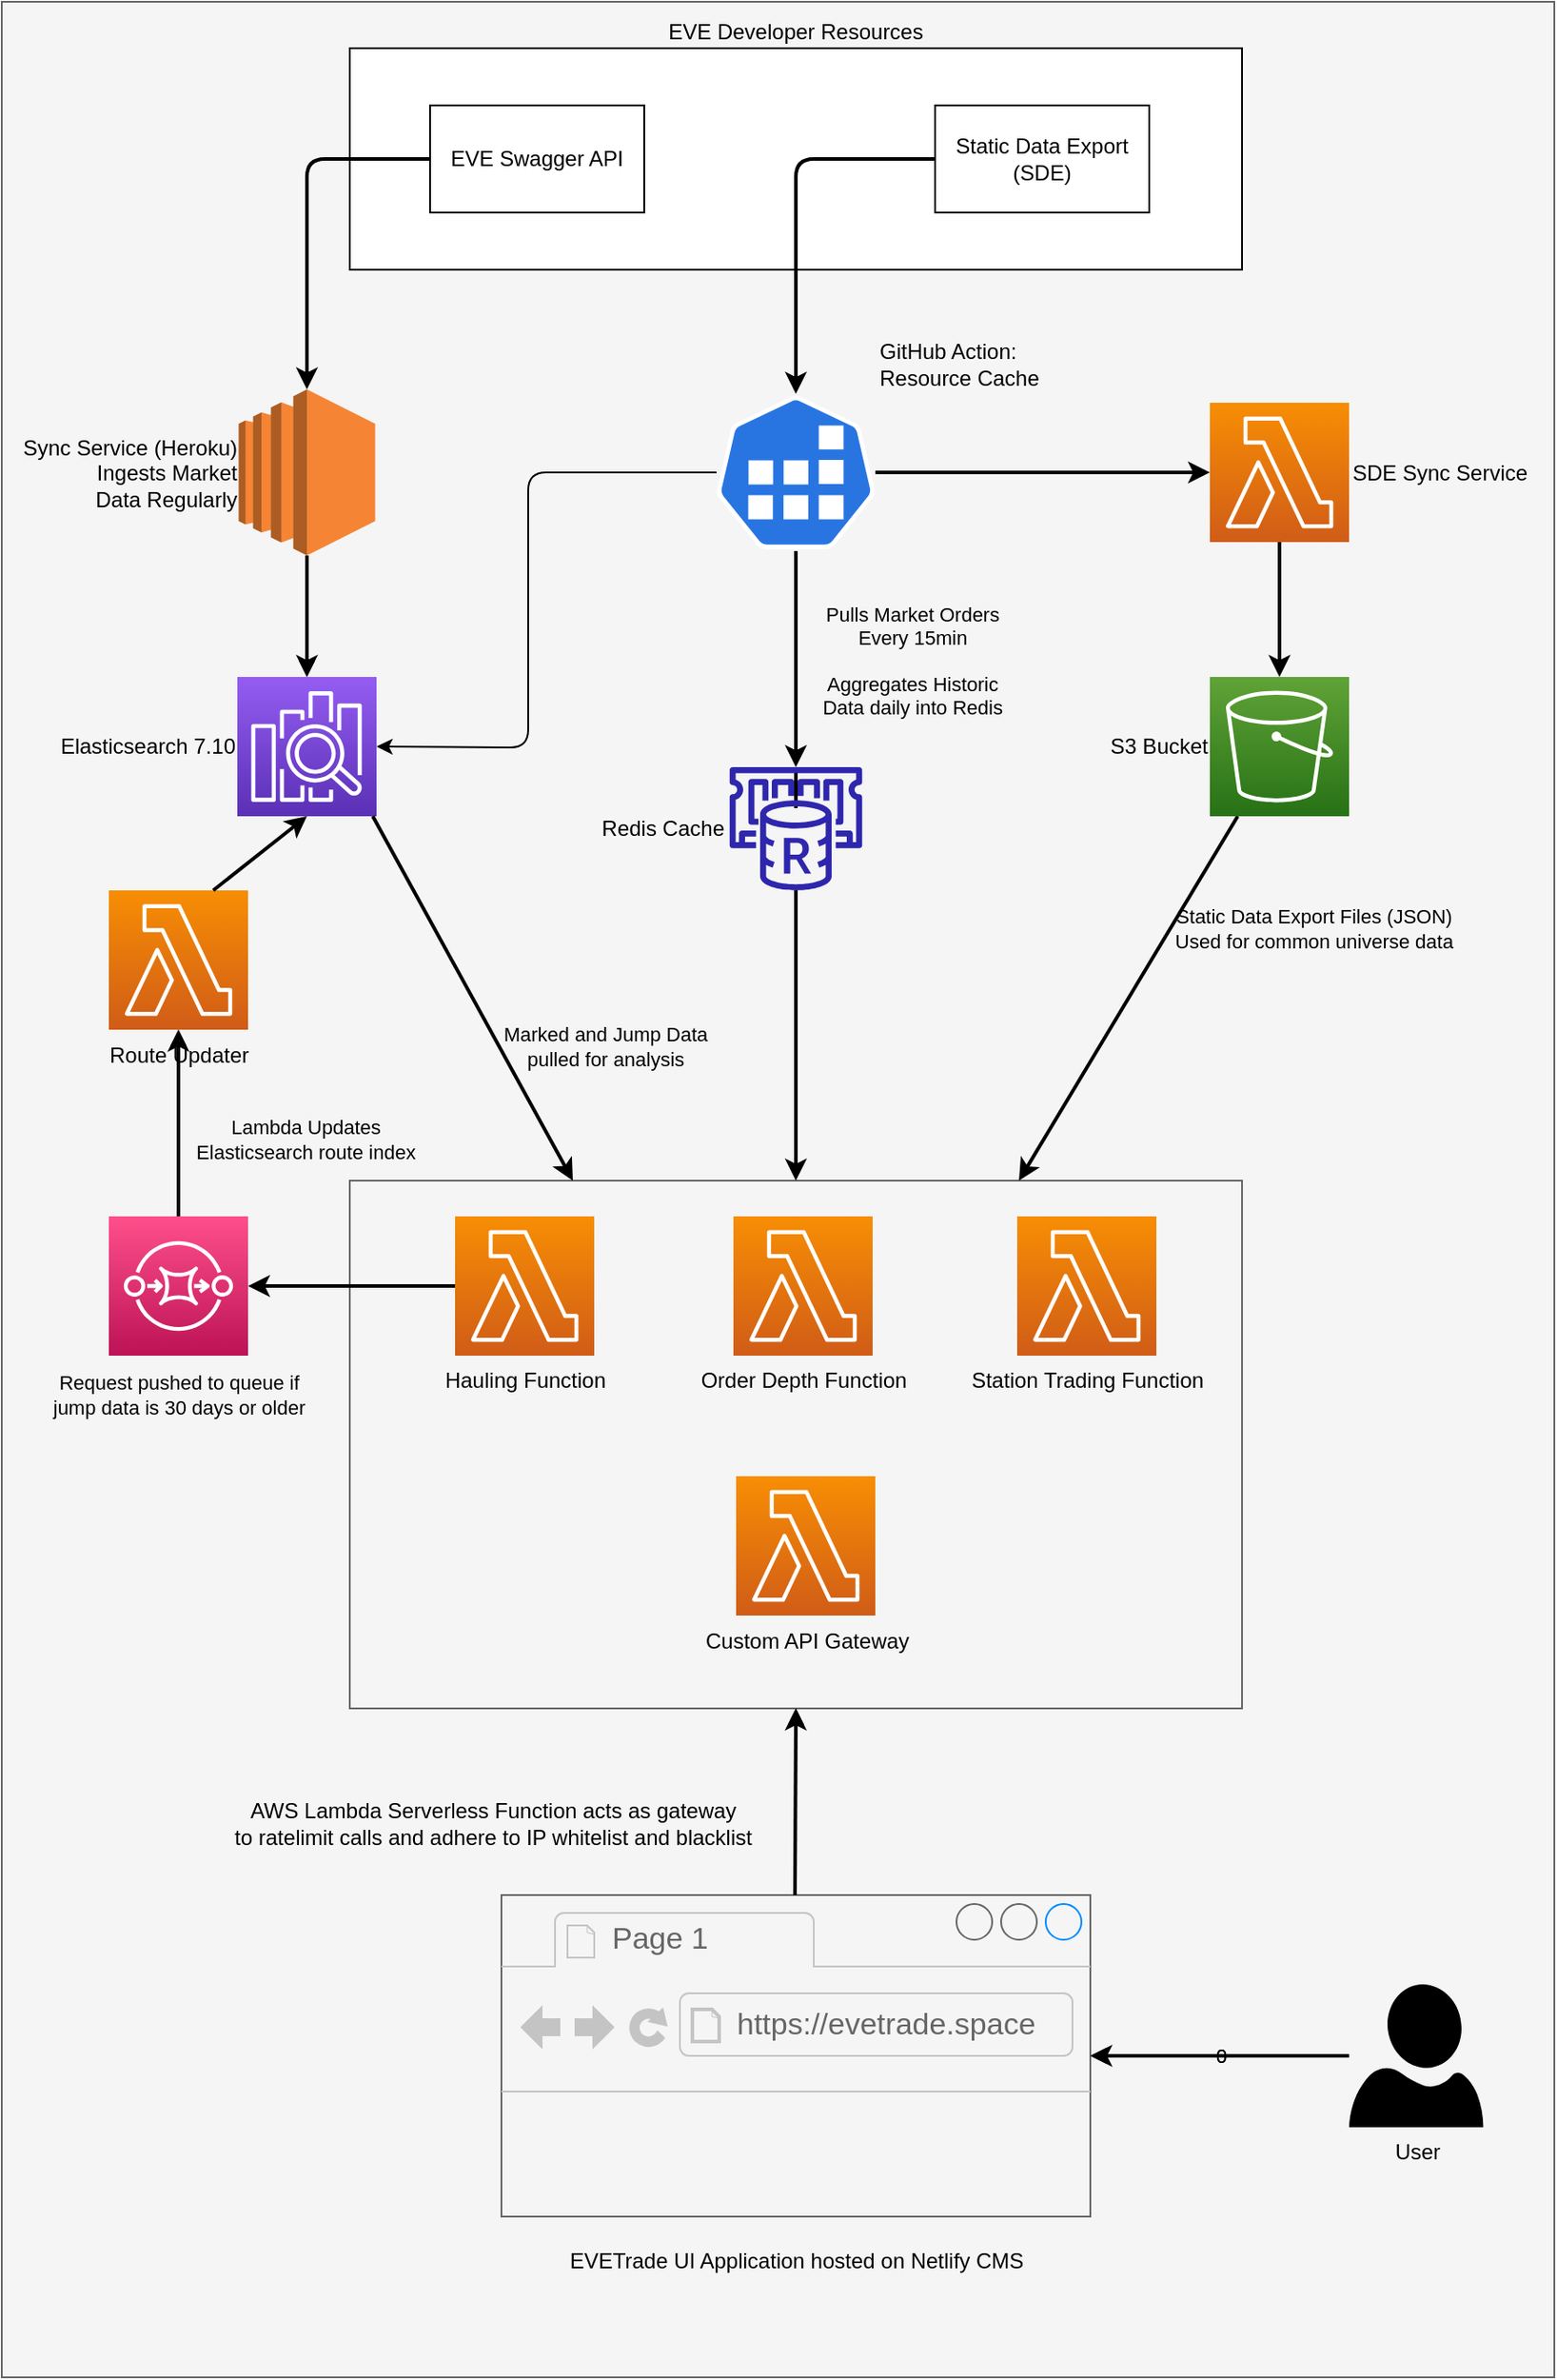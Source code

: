 <mxfile>
    <diagram id="qZGXsCtWok9NLsqaod5S" name="Page-1">
        <mxGraphModel dx="1164" dy="1884" grid="1" gridSize="10" guides="1" tooltips="1" connect="1" arrows="1" fold="1" page="1" pageScale="1" pageWidth="850" pageHeight="1100" math="0" shadow="0">
            <root>
                <mxCell id="0"/>
                <mxCell id="1" parent="0"/>
                <mxCell id="65" value="" style="rounded=0;whiteSpace=wrap;html=1;align=left;labelBackgroundColor=none;fillColor=#f5f5f5;fontColor=#333333;strokeColor=#666666;" parent="1" vertex="1">
                    <mxGeometry x="10" y="-1090" width="870" height="1330" as="geometry"/>
                </mxCell>
                <mxCell id="6" value="0" style="edgeStyle=none;html=1;labelBackgroundColor=none;" parent="1" source="2" target="3" edge="1">
                    <mxGeometry relative="1" as="geometry"/>
                </mxCell>
                <mxCell id="2" value="User" style="sketch=0;aspect=fixed;pointerEvents=1;shadow=0;dashed=0;html=1;strokeColor=none;labelPosition=center;verticalLabelPosition=bottom;verticalAlign=top;align=center;fillColor=#000000;shape=mxgraph.azure.user;labelBackgroundColor=none;fontColor=#000000;" parent="1" vertex="1">
                    <mxGeometry x="765" y="20" width="75.2" height="80" as="geometry"/>
                </mxCell>
                <mxCell id="10" value="" style="rounded=0;whiteSpace=wrap;html=1;align=left;labelBackgroundColor=none;fillColor=#f5f5f5;fontColor=#333333;strokeColor=#666666;" parent="1" vertex="1">
                    <mxGeometry x="205" y="-430" width="500" height="295.5" as="geometry"/>
                </mxCell>
                <mxCell id="11" value="Order Depth Function" style="sketch=0;points=[[0,0,0],[0.25,0,0],[0.5,0,0],[0.75,0,0],[1,0,0],[0,1,0],[0.25,1,0],[0.5,1,0],[0.75,1,0],[1,1,0],[0,0.25,0],[0,0.5,0],[0,0.75,0],[1,0.25,0],[1,0.5,0],[1,0.75,0]];outlineConnect=0;fontColor=#030303;gradientColor=#F78E04;gradientDirection=north;fillColor=#D05C17;strokeColor=#ffffff;dashed=0;verticalLabelPosition=bottom;verticalAlign=top;align=center;html=1;fontSize=12;fontStyle=0;aspect=fixed;shape=mxgraph.aws4.resourceIcon;resIcon=mxgraph.aws4.lambda;labelBackgroundColor=none;" parent="1" vertex="1">
                    <mxGeometry x="420" y="-410" width="78" height="78" as="geometry"/>
                </mxCell>
                <mxCell id="12" value="Custom API Gateway" style="sketch=0;points=[[0,0,0],[0.25,0,0],[0.5,0,0],[0.75,0,0],[1,0,0],[0,1,0],[0.25,1,0],[0.5,1,0],[0.75,1,0],[1,1,0],[0,0.25,0],[0,0.5,0],[0,0.75,0],[1,0.25,0],[1,0.5,0],[1,0.75,0]];outlineConnect=0;fontColor=#030303;gradientColor=#F78E04;gradientDirection=north;fillColor=#D05C17;strokeColor=#ffffff;dashed=0;verticalLabelPosition=bottom;verticalAlign=top;align=center;html=1;fontSize=12;fontStyle=0;aspect=fixed;shape=mxgraph.aws4.resourceIcon;resIcon=mxgraph.aws4.lambda;labelBackgroundColor=none;" parent="1" vertex="1">
                    <mxGeometry x="421.5" y="-264.5" width="78" height="78" as="geometry"/>
                </mxCell>
                <mxCell id="13" value="Station Trading Function" style="sketch=0;points=[[0,0,0],[0.25,0,0],[0.5,0,0],[0.75,0,0],[1,0,0],[0,1,0],[0.25,1,0],[0.5,1,0],[0.75,1,0],[1,1,0],[0,0.25,0],[0,0.5,0],[0,0.75,0],[1,0.25,0],[1,0.5,0],[1,0.75,0]];outlineConnect=0;fontColor=#030303;gradientColor=#F78E04;gradientDirection=north;fillColor=#D05C17;strokeColor=#ffffff;dashed=0;verticalLabelPosition=bottom;verticalAlign=top;align=center;html=1;fontSize=12;fontStyle=0;aspect=fixed;shape=mxgraph.aws4.resourceIcon;resIcon=mxgraph.aws4.lambda;labelBackgroundColor=none;" parent="1" vertex="1">
                    <mxGeometry x="579" y="-410" width="78" height="78" as="geometry"/>
                </mxCell>
                <mxCell id="15" value="AWS Lambda Serverless Function acts as gateway&lt;br&gt;to ratelimit calls and adhere to IP whitelist and blacklist" style="text;html=1;resizable=0;autosize=1;align=center;verticalAlign=middle;points=[];fillColor=none;strokeColor=none;rounded=0;labelBackgroundColor=none;fontColor=#000000;" parent="1" vertex="1">
                    <mxGeometry x="130" y="-90" width="310" height="40" as="geometry"/>
                </mxCell>
                <mxCell id="17" value="" style="group;labelBackgroundColor=none;" parent="1" vertex="1" connectable="0">
                    <mxGeometry x="290" y="-30" width="330" height="215" as="geometry"/>
                </mxCell>
                <mxCell id="3" value="" style="strokeWidth=1;shadow=0;dashed=0;align=center;html=1;shape=mxgraph.mockup.containers.browserWindow;rSize=0;strokeColor=#666666;strokeColor2=#008cff;strokeColor3=#c4c4c4;mainText=,;recursiveResize=0;fillColor=#f5f5f5;fontColor=#333333;labelBackgroundColor=none;" parent="17" vertex="1">
                    <mxGeometry width="330" height="180" as="geometry"/>
                </mxCell>
                <mxCell id="4" value="Page 1" style="strokeWidth=1;shadow=0;dashed=0;align=center;html=1;shape=mxgraph.mockup.containers.anchor;fontSize=17;fontColor=#666666;align=left;labelBackgroundColor=none;" parent="3" vertex="1">
                    <mxGeometry x="60" y="12" width="110" height="26" as="geometry"/>
                </mxCell>
                <mxCell id="5" value="https://evetrade.space" style="strokeWidth=1;shadow=0;dashed=0;align=center;html=1;shape=mxgraph.mockup.containers.anchor;rSize=0;fontSize=17;fontColor=#666666;align=left;labelBackgroundColor=none;" parent="3" vertex="1">
                    <mxGeometry x="130" y="60" width="250" height="26" as="geometry"/>
                </mxCell>
                <mxCell id="7" value="EVETrade UI Application hosted on Netlify CMS" style="text;html=1;resizable=0;autosize=1;align=center;verticalAlign=middle;points=[];fillColor=none;strokeColor=none;rounded=0;labelBackgroundColor=none;fontColor=#000000;" parent="17" vertex="1">
                    <mxGeometry x="30" y="195" width="270" height="20" as="geometry"/>
                </mxCell>
                <mxCell id="22" style="edgeStyle=none;html=1;entryX=0.5;entryY=1;entryDx=0;entryDy=0;labelBackgroundColor=none;fontColor=#FFFFFF;" parent="1" source="3" target="10" edge="1">
                    <mxGeometry relative="1" as="geometry"/>
                </mxCell>
                <mxCell id="33" value="Static Data Export Files (JSON)&lt;br style=&quot;font-size: 11px;&quot;&gt;Used for common universe data" style="edgeStyle=none;html=1;entryX=0.75;entryY=0;entryDx=0;entryDy=0;fontColor=#000000;labelBackgroundColor=none;strokeColor=#000000;strokeWidth=2;fontStyle=0;spacing=3;fontSize=11;" parent="1" source="27" target="10" edge="1">
                    <mxGeometry x="-0.737" y="69" relative="1" as="geometry">
                        <mxPoint as="offset"/>
                    </mxGeometry>
                </mxCell>
                <mxCell id="27" value="S3 Bucket" style="sketch=0;points=[[0,0,0],[0.25,0,0],[0.5,0,0],[0.75,0,0],[1,0,0],[0,1,0],[0.25,1,0],[0.5,1,0],[0.75,1,0],[1,1,0],[0,0.25,0],[0,0.5,0],[0,0.75,0],[1,0.25,0],[1,0.5,0],[1,0.75,0]];outlineConnect=0;fontColor=#000000;gradientColor=#60A337;gradientDirection=north;fillColor=#277116;strokeColor=#ffffff;dashed=0;verticalLabelPosition=middle;verticalAlign=middle;align=right;html=1;fontSize=12;fontStyle=0;aspect=fixed;shape=mxgraph.aws4.resourceIcon;resIcon=mxgraph.aws4.s3;labelBackgroundColor=none;labelPosition=left;" parent="1" vertex="1">
                    <mxGeometry x="687" y="-712" width="78" height="78" as="geometry"/>
                </mxCell>
                <mxCell id="29" value="Elasticsearch 7.10" style="sketch=0;points=[[0,0,0],[0.25,0,0],[0.5,0,0],[0.75,0,0],[1,0,0],[0,1,0],[0.25,1,0],[0.5,1,0],[0.75,1,0],[1,1,0],[0,0.25,0],[0,0.5,0],[0,0.75,0],[1,0.25,0],[1,0.5,0],[1,0.75,0]];outlineConnect=0;fontColor=#000000;gradientColor=#945DF2;gradientDirection=north;fillColor=#5A30B5;strokeColor=#ffffff;dashed=0;verticalLabelPosition=middle;verticalAlign=middle;align=right;html=1;fontSize=12;fontStyle=0;aspect=fixed;shape=mxgraph.aws4.resourceIcon;resIcon=mxgraph.aws4.elasticsearch_service;labelBackgroundColor=none;labelPosition=left;" parent="1" vertex="1">
                    <mxGeometry x="142" y="-712" width="78" height="78" as="geometry"/>
                </mxCell>
                <mxCell id="35" style="edgeStyle=none;html=1;entryX=0.5;entryY=0;entryDx=0;entryDy=0;entryPerimeter=0;fontColor=#FFFFFF;labelBackgroundColor=none;strokeColor=#000000;strokeWidth=2;fontStyle=0;spacing=3;fontSize=11;" parent="1" source="34" target="27" edge="1">
                    <mxGeometry relative="1" as="geometry"/>
                </mxCell>
                <mxCell id="34" value="SDE Sync Service" style="sketch=0;points=[[0,0,0],[0.25,0,0],[0.5,0,0],[0.75,0,0],[1,0,0],[0,1,0],[0.25,1,0],[0.5,1,0],[0.75,1,0],[1,1,0],[0,0.25,0],[0,0.5,0],[0,0.75,0],[1,0.25,0],[1,0.5,0],[1,0.75,0]];outlineConnect=0;fontColor=#000000;gradientColor=#F78E04;gradientDirection=north;fillColor=#D05C17;strokeColor=#ffffff;dashed=0;verticalLabelPosition=middle;verticalAlign=middle;align=left;html=1;fontSize=12;fontStyle=0;aspect=fixed;shape=mxgraph.aws4.resourceIcon;resIcon=mxgraph.aws4.lambda;labelBackgroundColor=none;labelPosition=right;" parent="1" vertex="1">
                    <mxGeometry x="687" y="-865.5" width="78" height="78" as="geometry"/>
                </mxCell>
                <mxCell id="37" style="edgeStyle=none;html=1;entryX=0;entryY=0.5;entryDx=0;entryDy=0;entryPerimeter=0;fontColor=#FFFFFF;labelBackgroundColor=none;strokeColor=#000000;strokeWidth=2;fontStyle=0;spacing=3;fontSize=11;" parent="1" source="36" target="34" edge="1">
                    <mxGeometry relative="1" as="geometry"/>
                </mxCell>
                <mxCell id="39" style="edgeStyle=none;html=1;entryX=1;entryY=0.5;entryDx=0;entryDy=0;entryPerimeter=0;fontColor=#FFFFFF;labelBackgroundColor=none;" parent="1" source="36" target="29" edge="1">
                    <mxGeometry relative="1" as="geometry">
                        <Array as="points">
                            <mxPoint x="305" y="-826.5"/>
                            <mxPoint x="305" y="-672.5"/>
                        </Array>
                    </mxGeometry>
                </mxCell>
                <mxCell id="36" value="GitHub Action:&lt;br&gt;Resource Cache" style="sketch=0;html=1;dashed=0;whitespace=wrap;fillColor=#2875E2;strokeColor=#ffffff;points=[[0.005,0.63,0],[0.1,0.2,0],[0.9,0.2,0],[0.5,0,0],[0.995,0.63,0],[0.72,0.99,0],[0.5,1,0],[0.28,0.99,0]];shape=mxgraph.kubernetes.icon;prIcon=job;labelBackgroundColor=none;fontColor=#000000;labelPosition=right;verticalLabelPosition=top;align=left;verticalAlign=bottom;" parent="1" vertex="1">
                    <mxGeometry x="410.5" y="-870.5" width="89" height="88" as="geometry"/>
                </mxCell>
                <mxCell id="42" style="edgeStyle=none;html=1;entryX=0.5;entryY=0;entryDx=0;entryDy=0;entryPerimeter=0;fontColor=#FFFFFF;labelBackgroundColor=none;" parent="1" source="41" target="29" edge="1">
                    <mxGeometry relative="1" as="geometry"/>
                </mxCell>
                <mxCell id="41" value="Sync Service (Heroku)&lt;br&gt;Ingests Market &lt;br&gt;Data Regularly" style="outlineConnect=0;dashed=0;verticalLabelPosition=middle;verticalAlign=middle;align=right;html=1;shape=mxgraph.aws3.ec2;fillColor=#F58534;gradientColor=none;labelBackgroundColor=none;fontColor=#000000;labelPosition=left;" parent="1" vertex="1">
                    <mxGeometry x="142.75" y="-873" width="76.5" height="93" as="geometry"/>
                </mxCell>
                <mxCell id="44" value="&lt;font&gt;EVE Developer Resources&lt;/font&gt;" style="rounded=0;whiteSpace=wrap;html=1;align=center;labelPosition=center;verticalLabelPosition=top;verticalAlign=bottom;labelBackgroundColor=none;fontColor=#000000;strokeColor=#000000;fillColor=#FFFFFF;" parent="1" vertex="1">
                    <mxGeometry x="205" y="-1064" width="500" height="124" as="geometry"/>
                </mxCell>
                <mxCell id="45" value="EVE Swagger API" style="rounded=0;whiteSpace=wrap;html=1;labelBackgroundColor=none;strokeColor=#000000;fillColor=#FFFFFF;fontColor=#000000;" parent="1" vertex="1">
                    <mxGeometry x="250" y="-1032" width="120" height="60" as="geometry"/>
                </mxCell>
                <mxCell id="48" value="Static Data Export&lt;br&gt;(SDE)" style="rounded=0;whiteSpace=wrap;html=1;labelBackgroundColor=none;fontColor=#000000;strokeColor=#000000;fillColor=#FFFFFF;" parent="1" vertex="1">
                    <mxGeometry x="533" y="-1032" width="120" height="60" as="geometry"/>
                </mxCell>
                <mxCell id="51" style="edgeStyle=none;html=1;entryX=0.5;entryY=0;entryDx=0;entryDy=0;entryPerimeter=0;fontColor=#FFFFFF;labelBackgroundColor=none;fillColor=#f5f5f5;strokeColor=#000000;strokeWidth=2;fontStyle=0;spacing=3;fontSize=11;exitX=0;exitY=0.5;exitDx=0;exitDy=0;" parent="1" source="48" target="36" edge="1">
                    <mxGeometry relative="1" as="geometry">
                        <Array as="points">
                            <mxPoint x="455" y="-1002"/>
                        </Array>
                        <mxPoint x="533" y="-964" as="sourcePoint"/>
                        <mxPoint x="455" y="-739" as="targetPoint"/>
                    </mxGeometry>
                </mxCell>
                <mxCell id="55" style="edgeStyle=none;html=1;entryX=0.5;entryY=0;entryDx=0;entryDy=0;entryPerimeter=0;fontColor=#FFFFFF;labelBackgroundColor=none;strokeColor=#000000;strokeWidth=2;fontStyle=0;spacing=3;fontSize=11;" parent="1" edge="1">
                    <mxGeometry relative="1" as="geometry">
                        <mxPoint x="181" y="-780" as="sourcePoint"/>
                        <mxPoint x="181" y="-712" as="targetPoint"/>
                    </mxGeometry>
                </mxCell>
                <mxCell id="56" value="Pulls Market Orders&lt;br&gt;Every 15min&lt;br&gt;&lt;br&gt;Aggregates Historic&lt;br&gt;Data daily into Redis" style="edgeStyle=none;html=1;fontColor=#000000;labelBackgroundColor=none;strokeColor=#000000;strokeWidth=2;fontStyle=0;spacing=3;fontSize=11;" parent="1" target="25" edge="1">
                    <mxGeometry x="0.008" y="65" relative="1" as="geometry">
                        <mxPoint x="455" y="-782.5" as="sourcePoint"/>
                        <mxPoint x="455" y="-711.5" as="targetPoint"/>
                        <mxPoint as="offset"/>
                    </mxGeometry>
                </mxCell>
                <mxCell id="57" value="0" style="edgeStyle=none;html=1;labelBackgroundColor=none;strokeColor=#000000;strokeWidth=2;fontStyle=0;spacing=3;fontSize=11;" parent="1" edge="1">
                    <mxGeometry relative="1" as="geometry">
                        <mxPoint x="765" y="60" as="sourcePoint"/>
                        <mxPoint x="620" y="60" as="targetPoint"/>
                    </mxGeometry>
                </mxCell>
                <mxCell id="58" style="edgeStyle=none;html=1;entryX=0.5;entryY=1;entryDx=0;entryDy=0;labelBackgroundColor=none;fontColor=#FFFFFF;strokeColor=#000000;strokeWidth=2;fontStyle=0;spacing=3;fontSize=11;" parent="1" edge="1" target="10">
                    <mxGeometry relative="1" as="geometry">
                        <mxPoint x="454.5" y="-30" as="sourcePoint"/>
                        <mxPoint x="454.5" y="-161" as="targetPoint"/>
                    </mxGeometry>
                </mxCell>
                <mxCell id="60" value="Marked and Jump Data &lt;br style=&quot;font-size: 11px;&quot;&gt;pulled for analysis" style="edgeStyle=none;html=1;fontColor=#000000;labelBackgroundColor=none;strokeColor=#000000;strokeWidth=2;fontStyle=0;spacing=3;fontSize=11;entryX=0.25;entryY=0;entryDx=0;entryDy=0;" parent="1" edge="1" target="10">
                    <mxGeometry x="0.51" y="52" relative="1" as="geometry">
                        <mxPoint x="217.895" y="-634" as="sourcePoint"/>
                        <mxPoint x="340" y="-510" as="targetPoint"/>
                        <mxPoint as="offset"/>
                    </mxGeometry>
                </mxCell>
                <mxCell id="61" value="" style="edgeStyle=none;html=1;entryX=0.5;entryY=0;entryDx=0;entryDy=0;fontColor=#000000;labelBackgroundColor=none;strokeColor=#000000;strokeWidth=2;fontStyle=0;spacing=3;fontSize=11;startArrow=none;" parent="1" source="25" edge="1" target="10">
                    <mxGeometry x="0.051" y="95" relative="1" as="geometry">
                        <mxPoint x="455" y="-638.5" as="sourcePoint"/>
                        <mxPoint x="455" y="-515.5" as="targetPoint"/>
                        <mxPoint as="offset"/>
                    </mxGeometry>
                </mxCell>
                <mxCell id="64" style="edgeStyle=none;html=1;entryX=0.5;entryY=0;entryDx=0;entryDy=0;entryPerimeter=0;fontColor=#FFFFFF;labelBackgroundColor=none;strokeColor=#000000;strokeWidth=2;fontStyle=0;spacing=3;fontSize=11;exitX=0;exitY=0.5;exitDx=0;exitDy=0;" parent="1" source="45" target="41" edge="1">
                    <mxGeometry relative="1" as="geometry">
                        <Array as="points">
                            <mxPoint x="181" y="-1002"/>
                        </Array>
                        <mxPoint x="250" y="-964" as="sourcePoint"/>
                        <mxPoint x="181" y="-741.5" as="targetPoint"/>
                    </mxGeometry>
                </mxCell>
                <mxCell id="67" value="" style="edgeStyle=none;html=1;entryX=0.5;entryY=0;entryDx=0;entryDy=0;fontColor=#000000;labelBackgroundColor=none;strokeColor=#000000;strokeWidth=2;fontStyle=0;spacing=3;fontSize=11;endArrow=none;" parent="1" target="25" edge="1">
                    <mxGeometry x="-0.073" y="65" relative="1" as="geometry">
                        <mxPoint x="455" y="-638.5" as="sourcePoint"/>
                        <mxPoint x="455" y="-515.5" as="targetPoint"/>
                        <mxPoint as="offset"/>
                    </mxGeometry>
                </mxCell>
                <mxCell id="25" value="Redis Cache" style="sketch=0;outlineConnect=0;fontColor=#000000;gradientColor=none;fillColor=#2E27AD;strokeColor=none;dashed=0;verticalLabelPosition=middle;verticalAlign=middle;align=right;html=1;fontSize=12;fontStyle=0;aspect=fixed;pointerEvents=1;shape=mxgraph.aws4.elasticache_for_redis;labelBackgroundColor=none;labelPosition=left;" parent="1" vertex="1">
                    <mxGeometry x="416" y="-661.5" width="78" height="69" as="geometry"/>
                </mxCell>
                <mxCell id="73" style="edgeStyle=none;html=1;exitX=1;exitY=0.5;exitDx=0;exitDy=0;exitPerimeter=0;" edge="1" parent="1" source="68" target="72">
                    <mxGeometry relative="1" as="geometry"/>
                </mxCell>
                <mxCell id="68" value="Hauling Function" style="sketch=0;points=[[0,0,0],[0.25,0,0],[0.5,0,0],[0.75,0,0],[1,0,0],[0,1,0],[0.25,1,0],[0.5,1,0],[0.75,1,0],[1,1,0],[0,0.25,0],[0,0.5,0],[0,0.75,0],[1,0.25,0],[1,0.5,0],[1,0.75,0]];outlineConnect=0;fontColor=#030303;gradientColor=#F78E04;gradientDirection=north;fillColor=#D05C17;strokeColor=#ffffff;dashed=0;verticalLabelPosition=bottom;verticalAlign=top;align=center;html=1;fontSize=12;fontStyle=0;aspect=fixed;shape=mxgraph.aws4.resourceIcon;resIcon=mxgraph.aws4.lambda;labelBackgroundColor=none;" vertex="1" parent="1">
                    <mxGeometry x="264" y="-410" width="78" height="78" as="geometry"/>
                </mxCell>
                <mxCell id="76" value="" style="edgeStyle=none;html=1;" edge="1" parent="1" source="70" target="74">
                    <mxGeometry relative="1" as="geometry"/>
                </mxCell>
                <mxCell id="70" value="" style="sketch=0;points=[[0,0,0],[0.25,0,0],[0.5,0,0],[0.75,0,0],[1,0,0],[0,1,0],[0.25,1,0],[0.5,1,0],[0.75,1,0],[1,1,0],[0,0.25,0],[0,0.5,0],[0,0.75,0],[1,0.25,0],[1,0.5,0],[1,0.75,0]];outlineConnect=0;fontColor=#232F3E;gradientColor=#FF4F8B;gradientDirection=north;fillColor=#BC1356;strokeColor=#ffffff;dashed=0;verticalLabelPosition=bottom;verticalAlign=top;align=center;html=1;fontSize=12;fontStyle=0;aspect=fixed;shape=mxgraph.aws4.resourceIcon;resIcon=mxgraph.aws4.sqs;" vertex="1" parent="1">
                    <mxGeometry x="70" y="-410" width="78" height="78" as="geometry"/>
                </mxCell>
                <mxCell id="74" value="Route Updater" style="sketch=0;points=[[0,0,0],[0.25,0,0],[0.5,0,0],[0.75,0,0],[1,0,0],[0,1,0],[0.25,1,0],[0.5,1,0],[0.75,1,0],[1,1,0],[0,0.25,0],[0,0.5,0],[0,0.75,0],[1,0.25,0],[1,0.5,0],[1,0.75,0]];outlineConnect=0;fontColor=#030303;gradientColor=#F78E04;gradientDirection=north;fillColor=#D05C17;strokeColor=#ffffff;dashed=0;verticalLabelPosition=bottom;verticalAlign=top;align=center;html=1;fontSize=12;fontStyle=0;aspect=fixed;shape=mxgraph.aws4.resourceIcon;resIcon=mxgraph.aws4.lambda;labelBackgroundColor=none;" vertex="1" parent="1">
                    <mxGeometry x="70" y="-592.5" width="78" height="78" as="geometry"/>
                </mxCell>
                <mxCell id="75" value="Request pushed to queue if&lt;br&gt;jump data is 30 days or older" style="edgeStyle=none;html=1;fontColor=#000000;labelBackgroundColor=none;strokeColor=#000000;strokeWidth=2;fontStyle=0;spacing=3;fontSize=11;entryX=1;entryY=0.5;entryDx=0;entryDy=0;exitX=0;exitY=0.5;exitDx=0;exitDy=0;exitPerimeter=0;entryPerimeter=0;" edge="1" parent="1" source="68" target="70">
                    <mxGeometry x="1" y="72" relative="1" as="geometry">
                        <mxPoint x="227.895" y="-624" as="sourcePoint"/>
                        <mxPoint x="340" y="-420" as="targetPoint"/>
                        <mxPoint x="-39" y="-11" as="offset"/>
                    </mxGeometry>
                </mxCell>
                <mxCell id="77" value="Lambda Updates &lt;br&gt;Elasticsearch route index" style="edgeStyle=none;html=1;fontColor=#000000;labelBackgroundColor=none;strokeColor=#000000;strokeWidth=2;fontStyle=0;spacing=3;fontSize=11;entryX=0.5;entryY=1;entryDx=0;entryDy=0;entryPerimeter=0;exitX=0.5;exitY=0;exitDx=0;exitDy=0;exitPerimeter=0;" edge="1" parent="1" source="70" target="74">
                    <mxGeometry x="-0.167" y="-71" relative="1" as="geometry">
                        <mxPoint x="100" y="-410" as="sourcePoint"/>
                        <mxPoint x="158" y="-361" as="targetPoint"/>
                        <mxPoint as="offset"/>
                    </mxGeometry>
                </mxCell>
                <mxCell id="79" value="" style="edgeStyle=none;html=1;fontColor=#000000;labelBackgroundColor=none;strokeColor=#000000;strokeWidth=2;fontStyle=0;spacing=3;fontSize=11;entryX=0.5;entryY=1;entryDx=0;entryDy=0;exitX=0.75;exitY=0;exitDx=0;exitDy=0;exitPerimeter=0;entryPerimeter=0;" edge="1" parent="1" source="74" target="29">
                    <mxGeometry x="0.207" y="-32" relative="1" as="geometry">
                        <mxPoint x="227.895" y="-624" as="sourcePoint"/>
                        <mxPoint x="340" y="-420" as="targetPoint"/>
                        <mxPoint as="offset"/>
                    </mxGeometry>
                </mxCell>
            </root>
        </mxGraphModel>
    </diagram>
</mxfile>